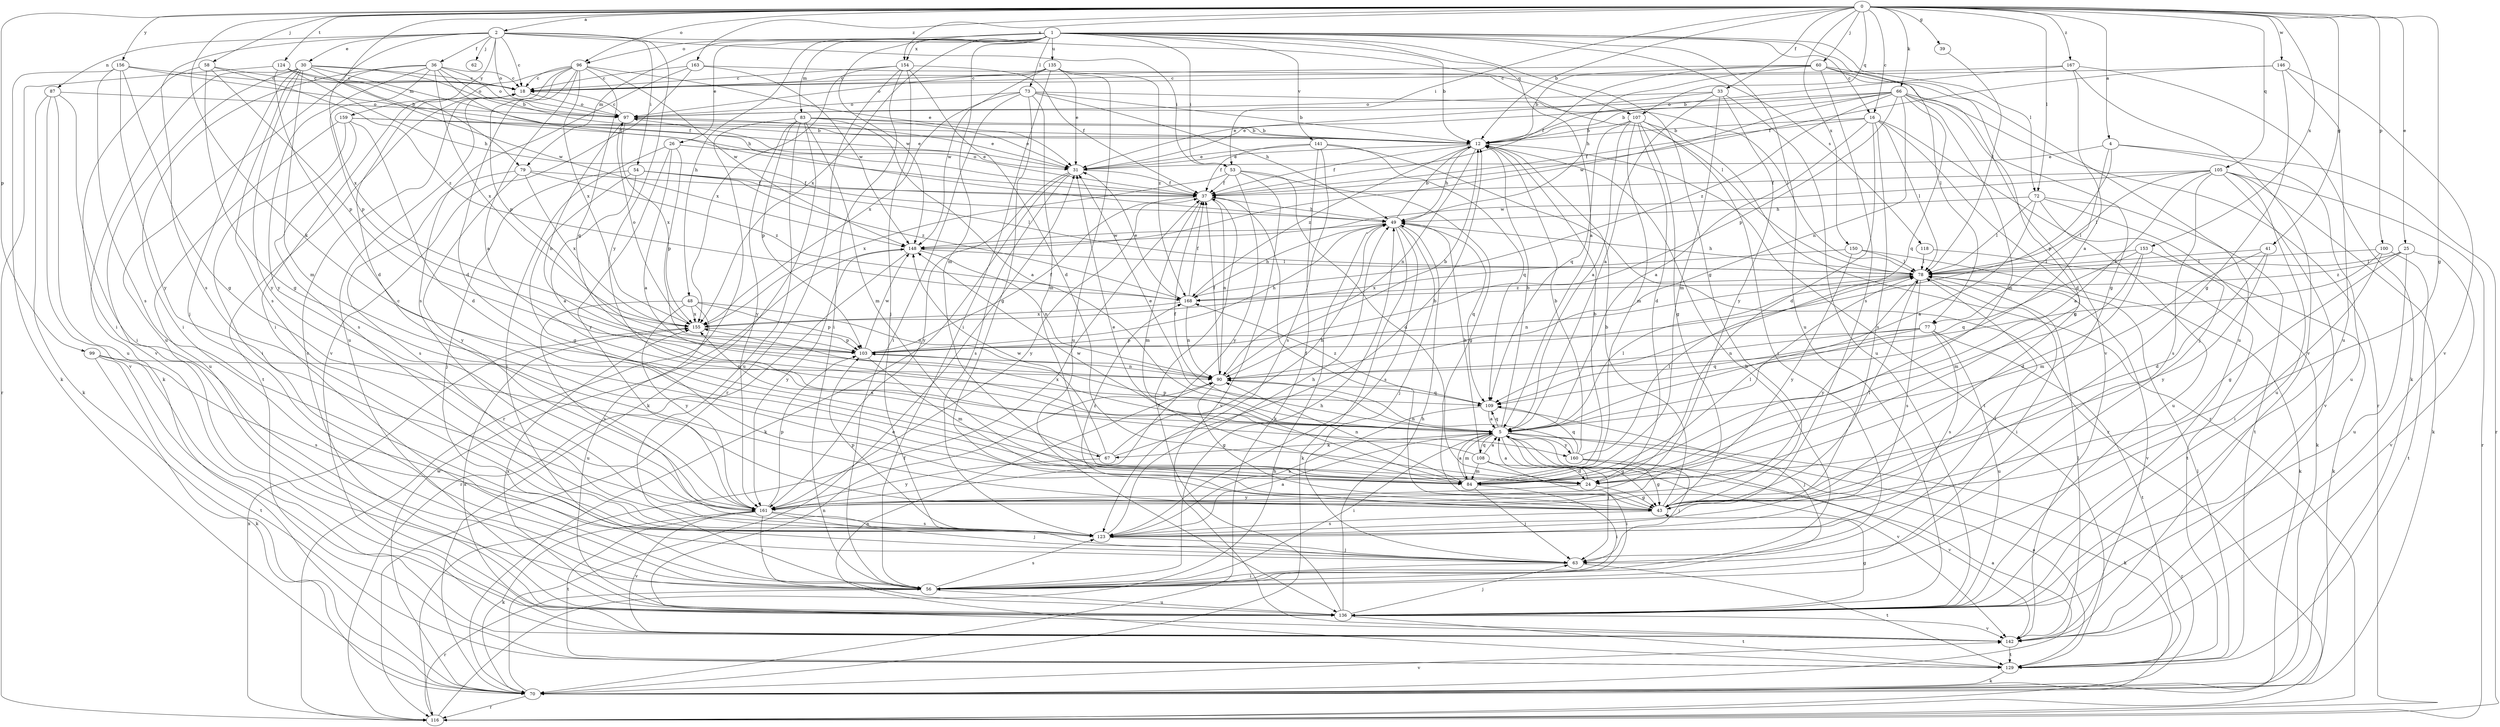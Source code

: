 strict digraph  {
0;
1;
2;
4;
5;
12;
16;
18;
24;
25;
26;
30;
31;
33;
36;
37;
39;
41;
43;
48;
49;
53;
54;
56;
58;
60;
62;
63;
66;
67;
70;
72;
73;
77;
78;
79;
83;
84;
87;
90;
96;
97;
99;
100;
103;
105;
107;
108;
109;
116;
118;
123;
124;
129;
135;
136;
141;
142;
146;
148;
150;
153;
154;
155;
156;
159;
160;
161;
163;
167;
168;
0 -> 2  [label=a];
0 -> 4  [label=a];
0 -> 12  [label=b];
0 -> 16  [label=c];
0 -> 25  [label=e];
0 -> 33  [label=f];
0 -> 39  [label=g];
0 -> 41  [label=g];
0 -> 43  [label=g];
0 -> 53  [label=i];
0 -> 58  [label=j];
0 -> 60  [label=j];
0 -> 66  [label=k];
0 -> 67  [label=k];
0 -> 72  [label=l];
0 -> 79  [label=m];
0 -> 96  [label=o];
0 -> 99  [label=p];
0 -> 100  [label=p];
0 -> 105  [label=q];
0 -> 107  [label=q];
0 -> 124  [label=t];
0 -> 146  [label=w];
0 -> 150  [label=x];
0 -> 153  [label=x];
0 -> 154  [label=x];
0 -> 156  [label=y];
0 -> 163  [label=z];
0 -> 167  [label=z];
1 -> 5  [label=a];
1 -> 12  [label=b];
1 -> 16  [label=c];
1 -> 26  [label=e];
1 -> 43  [label=g];
1 -> 48  [label=h];
1 -> 53  [label=i];
1 -> 72  [label=l];
1 -> 73  [label=l];
1 -> 77  [label=l];
1 -> 79  [label=m];
1 -> 83  [label=m];
1 -> 84  [label=m];
1 -> 96  [label=o];
1 -> 118  [label=s];
1 -> 135  [label=u];
1 -> 136  [label=u];
1 -> 141  [label=v];
1 -> 148  [label=w];
1 -> 154  [label=x];
1 -> 155  [label=x];
2 -> 18  [label=c];
2 -> 30  [label=e];
2 -> 36  [label=f];
2 -> 53  [label=i];
2 -> 54  [label=i];
2 -> 62  [label=j];
2 -> 87  [label=n];
2 -> 97  [label=o];
2 -> 107  [label=q];
2 -> 123  [label=s];
2 -> 155  [label=x];
2 -> 159  [label=y];
2 -> 160  [label=y];
4 -> 31  [label=e];
4 -> 77  [label=l];
4 -> 103  [label=p];
4 -> 116  [label=r];
4 -> 136  [label=u];
5 -> 12  [label=b];
5 -> 31  [label=e];
5 -> 37  [label=f];
5 -> 43  [label=g];
5 -> 56  [label=i];
5 -> 63  [label=j];
5 -> 67  [label=k];
5 -> 70  [label=k];
5 -> 78  [label=l];
5 -> 84  [label=m];
5 -> 103  [label=p];
5 -> 108  [label=q];
5 -> 109  [label=q];
5 -> 116  [label=r];
5 -> 142  [label=v];
5 -> 155  [label=x];
5 -> 160  [label=y];
12 -> 31  [label=e];
12 -> 37  [label=f];
12 -> 49  [label=h];
12 -> 90  [label=n];
12 -> 129  [label=t];
12 -> 168  [label=z];
16 -> 5  [label=a];
16 -> 12  [label=b];
16 -> 24  [label=d];
16 -> 37  [label=f];
16 -> 43  [label=g];
16 -> 63  [label=j];
16 -> 78  [label=l];
16 -> 123  [label=s];
18 -> 97  [label=o];
18 -> 129  [label=t];
24 -> 5  [label=a];
24 -> 43  [label=g];
24 -> 161  [label=y];
25 -> 43  [label=g];
25 -> 78  [label=l];
25 -> 136  [label=u];
25 -> 142  [label=v];
25 -> 168  [label=z];
26 -> 5  [label=a];
26 -> 31  [label=e];
26 -> 56  [label=i];
26 -> 103  [label=p];
26 -> 161  [label=y];
30 -> 18  [label=c];
30 -> 37  [label=f];
30 -> 63  [label=j];
30 -> 70  [label=k];
30 -> 84  [label=m];
30 -> 97  [label=o];
30 -> 123  [label=s];
30 -> 142  [label=v];
30 -> 148  [label=w];
30 -> 161  [label=y];
31 -> 37  [label=f];
31 -> 70  [label=k];
31 -> 123  [label=s];
31 -> 161  [label=y];
33 -> 5  [label=a];
33 -> 31  [label=e];
33 -> 84  [label=m];
33 -> 97  [label=o];
33 -> 136  [label=u];
33 -> 161  [label=y];
36 -> 12  [label=b];
36 -> 18  [label=c];
36 -> 49  [label=h];
36 -> 56  [label=i];
36 -> 97  [label=o];
36 -> 103  [label=p];
36 -> 136  [label=u];
36 -> 155  [label=x];
36 -> 161  [label=y];
37 -> 49  [label=h];
37 -> 84  [label=m];
37 -> 90  [label=n];
37 -> 97  [label=o];
37 -> 161  [label=y];
39 -> 78  [label=l];
41 -> 24  [label=d];
41 -> 78  [label=l];
41 -> 84  [label=m];
41 -> 161  [label=y];
43 -> 12  [label=b];
43 -> 37  [label=f];
43 -> 78  [label=l];
43 -> 123  [label=s];
43 -> 168  [label=z];
48 -> 90  [label=n];
48 -> 103  [label=p];
48 -> 123  [label=s];
48 -> 136  [label=u];
48 -> 155  [label=x];
48 -> 161  [label=y];
49 -> 12  [label=b];
49 -> 63  [label=j];
49 -> 70  [label=k];
49 -> 109  [label=q];
49 -> 123  [label=s];
49 -> 148  [label=w];
53 -> 24  [label=d];
53 -> 37  [label=f];
53 -> 43  [label=g];
53 -> 142  [label=v];
53 -> 155  [label=x];
53 -> 161  [label=y];
54 -> 5  [label=a];
54 -> 37  [label=f];
54 -> 43  [label=g];
54 -> 63  [label=j];
54 -> 78  [label=l];
54 -> 168  [label=z];
56 -> 12  [label=b];
56 -> 49  [label=h];
56 -> 116  [label=r];
56 -> 123  [label=s];
56 -> 136  [label=u];
58 -> 18  [label=c];
58 -> 43  [label=g];
58 -> 56  [label=i];
58 -> 103  [label=p];
58 -> 168  [label=z];
60 -> 12  [label=b];
60 -> 18  [label=c];
60 -> 37  [label=f];
60 -> 43  [label=g];
60 -> 49  [label=h];
60 -> 123  [label=s];
60 -> 136  [label=u];
60 -> 142  [label=v];
63 -> 56  [label=i];
63 -> 78  [label=l];
63 -> 129  [label=t];
66 -> 12  [label=b];
66 -> 24  [label=d];
66 -> 31  [label=e];
66 -> 84  [label=m];
66 -> 90  [label=n];
66 -> 97  [label=o];
66 -> 103  [label=p];
66 -> 109  [label=q];
66 -> 116  [label=r];
66 -> 148  [label=w];
66 -> 168  [label=z];
67 -> 12  [label=b];
67 -> 49  [label=h];
67 -> 148  [label=w];
67 -> 155  [label=x];
67 -> 161  [label=y];
70 -> 5  [label=a];
70 -> 31  [label=e];
70 -> 116  [label=r];
70 -> 142  [label=v];
70 -> 148  [label=w];
72 -> 5  [label=a];
72 -> 49  [label=h];
72 -> 70  [label=k];
72 -> 78  [label=l];
72 -> 129  [label=t];
72 -> 136  [label=u];
73 -> 12  [label=b];
73 -> 43  [label=g];
73 -> 49  [label=h];
73 -> 56  [label=i];
73 -> 78  [label=l];
73 -> 84  [label=m];
73 -> 97  [label=o];
73 -> 155  [label=x];
77 -> 90  [label=n];
77 -> 103  [label=p];
77 -> 109  [label=q];
77 -> 123  [label=s];
77 -> 129  [label=t];
77 -> 136  [label=u];
78 -> 49  [label=h];
78 -> 56  [label=i];
78 -> 90  [label=n];
78 -> 123  [label=s];
78 -> 142  [label=v];
78 -> 161  [label=y];
78 -> 168  [label=z];
79 -> 37  [label=f];
79 -> 123  [label=s];
79 -> 155  [label=x];
79 -> 161  [label=y];
79 -> 168  [label=z];
83 -> 5  [label=a];
83 -> 12  [label=b];
83 -> 31  [label=e];
83 -> 70  [label=k];
83 -> 84  [label=m];
83 -> 103  [label=p];
83 -> 116  [label=r];
83 -> 136  [label=u];
83 -> 161  [label=y];
84 -> 5  [label=a];
84 -> 12  [label=b];
84 -> 31  [label=e];
84 -> 56  [label=i];
84 -> 63  [label=j];
84 -> 78  [label=l];
84 -> 90  [label=n];
87 -> 56  [label=i];
87 -> 70  [label=k];
87 -> 97  [label=o];
87 -> 136  [label=u];
87 -> 142  [label=v];
90 -> 12  [label=b];
90 -> 37  [label=f];
90 -> 43  [label=g];
90 -> 109  [label=q];
96 -> 5  [label=a];
96 -> 18  [label=c];
96 -> 24  [label=d];
96 -> 31  [label=e];
96 -> 56  [label=i];
96 -> 103  [label=p];
96 -> 109  [label=q];
96 -> 136  [label=u];
96 -> 148  [label=w];
96 -> 155  [label=x];
97 -> 12  [label=b];
97 -> 18  [label=c];
97 -> 31  [label=e];
97 -> 90  [label=n];
97 -> 155  [label=x];
99 -> 70  [label=k];
99 -> 90  [label=n];
99 -> 123  [label=s];
99 -> 129  [label=t];
100 -> 56  [label=i];
100 -> 78  [label=l];
100 -> 90  [label=n];
100 -> 129  [label=t];
103 -> 37  [label=f];
103 -> 49  [label=h];
103 -> 84  [label=m];
103 -> 90  [label=n];
103 -> 148  [label=w];
105 -> 5  [label=a];
105 -> 37  [label=f];
105 -> 70  [label=k];
105 -> 78  [label=l];
105 -> 116  [label=r];
105 -> 123  [label=s];
105 -> 136  [label=u];
105 -> 142  [label=v];
105 -> 148  [label=w];
107 -> 5  [label=a];
107 -> 12  [label=b];
107 -> 24  [label=d];
107 -> 43  [label=g];
107 -> 56  [label=i];
107 -> 84  [label=m];
107 -> 109  [label=q];
107 -> 116  [label=r];
108 -> 5  [label=a];
108 -> 24  [label=d];
108 -> 49  [label=h];
108 -> 56  [label=i];
108 -> 84  [label=m];
108 -> 148  [label=w];
109 -> 5  [label=a];
109 -> 63  [label=j];
109 -> 123  [label=s];
109 -> 168  [label=z];
116 -> 37  [label=f];
116 -> 49  [label=h];
116 -> 155  [label=x];
118 -> 78  [label=l];
118 -> 129  [label=t];
123 -> 5  [label=a];
123 -> 49  [label=h];
123 -> 63  [label=j];
123 -> 103  [label=p];
124 -> 18  [label=c];
124 -> 24  [label=d];
124 -> 37  [label=f];
124 -> 49  [label=h];
124 -> 116  [label=r];
129 -> 5  [label=a];
129 -> 70  [label=k];
129 -> 78  [label=l];
129 -> 90  [label=n];
135 -> 18  [label=c];
135 -> 31  [label=e];
135 -> 56  [label=i];
135 -> 97  [label=o];
135 -> 136  [label=u];
135 -> 148  [label=w];
135 -> 168  [label=z];
136 -> 18  [label=c];
136 -> 37  [label=f];
136 -> 43  [label=g];
136 -> 49  [label=h];
136 -> 63  [label=j];
136 -> 129  [label=t];
136 -> 142  [label=v];
136 -> 155  [label=x];
141 -> 31  [label=e];
141 -> 37  [label=f];
141 -> 70  [label=k];
141 -> 109  [label=q];
141 -> 116  [label=r];
141 -> 123  [label=s];
142 -> 78  [label=l];
142 -> 90  [label=n];
142 -> 129  [label=t];
142 -> 155  [label=x];
146 -> 18  [label=c];
146 -> 37  [label=f];
146 -> 43  [label=g];
146 -> 136  [label=u];
146 -> 142  [label=v];
148 -> 78  [label=l];
148 -> 90  [label=n];
148 -> 116  [label=r];
148 -> 161  [label=y];
150 -> 70  [label=k];
150 -> 78  [label=l];
150 -> 155  [label=x];
150 -> 161  [label=y];
153 -> 24  [label=d];
153 -> 70  [label=k];
153 -> 78  [label=l];
153 -> 84  [label=m];
153 -> 109  [label=q];
154 -> 18  [label=c];
154 -> 24  [label=d];
154 -> 37  [label=f];
154 -> 56  [label=i];
154 -> 63  [label=j];
154 -> 116  [label=r];
154 -> 155  [label=x];
155 -> 97  [label=o];
155 -> 103  [label=p];
156 -> 12  [label=b];
156 -> 18  [label=c];
156 -> 43  [label=g];
156 -> 70  [label=k];
156 -> 123  [label=s];
156 -> 161  [label=y];
159 -> 12  [label=b];
159 -> 24  [label=d];
159 -> 31  [label=e];
159 -> 56  [label=i];
159 -> 123  [label=s];
159 -> 136  [label=u];
160 -> 12  [label=b];
160 -> 43  [label=g];
160 -> 63  [label=j];
160 -> 78  [label=l];
160 -> 90  [label=n];
160 -> 109  [label=q];
160 -> 142  [label=v];
161 -> 18  [label=c];
161 -> 56  [label=i];
161 -> 63  [label=j];
161 -> 70  [label=k];
161 -> 103  [label=p];
161 -> 123  [label=s];
161 -> 129  [label=t];
161 -> 142  [label=v];
163 -> 18  [label=c];
163 -> 78  [label=l];
163 -> 123  [label=s];
163 -> 142  [label=v];
163 -> 148  [label=w];
167 -> 5  [label=a];
167 -> 12  [label=b];
167 -> 18  [label=c];
167 -> 70  [label=k];
167 -> 142  [label=v];
168 -> 31  [label=e];
168 -> 37  [label=f];
168 -> 49  [label=h];
168 -> 90  [label=n];
168 -> 155  [label=x];
}
